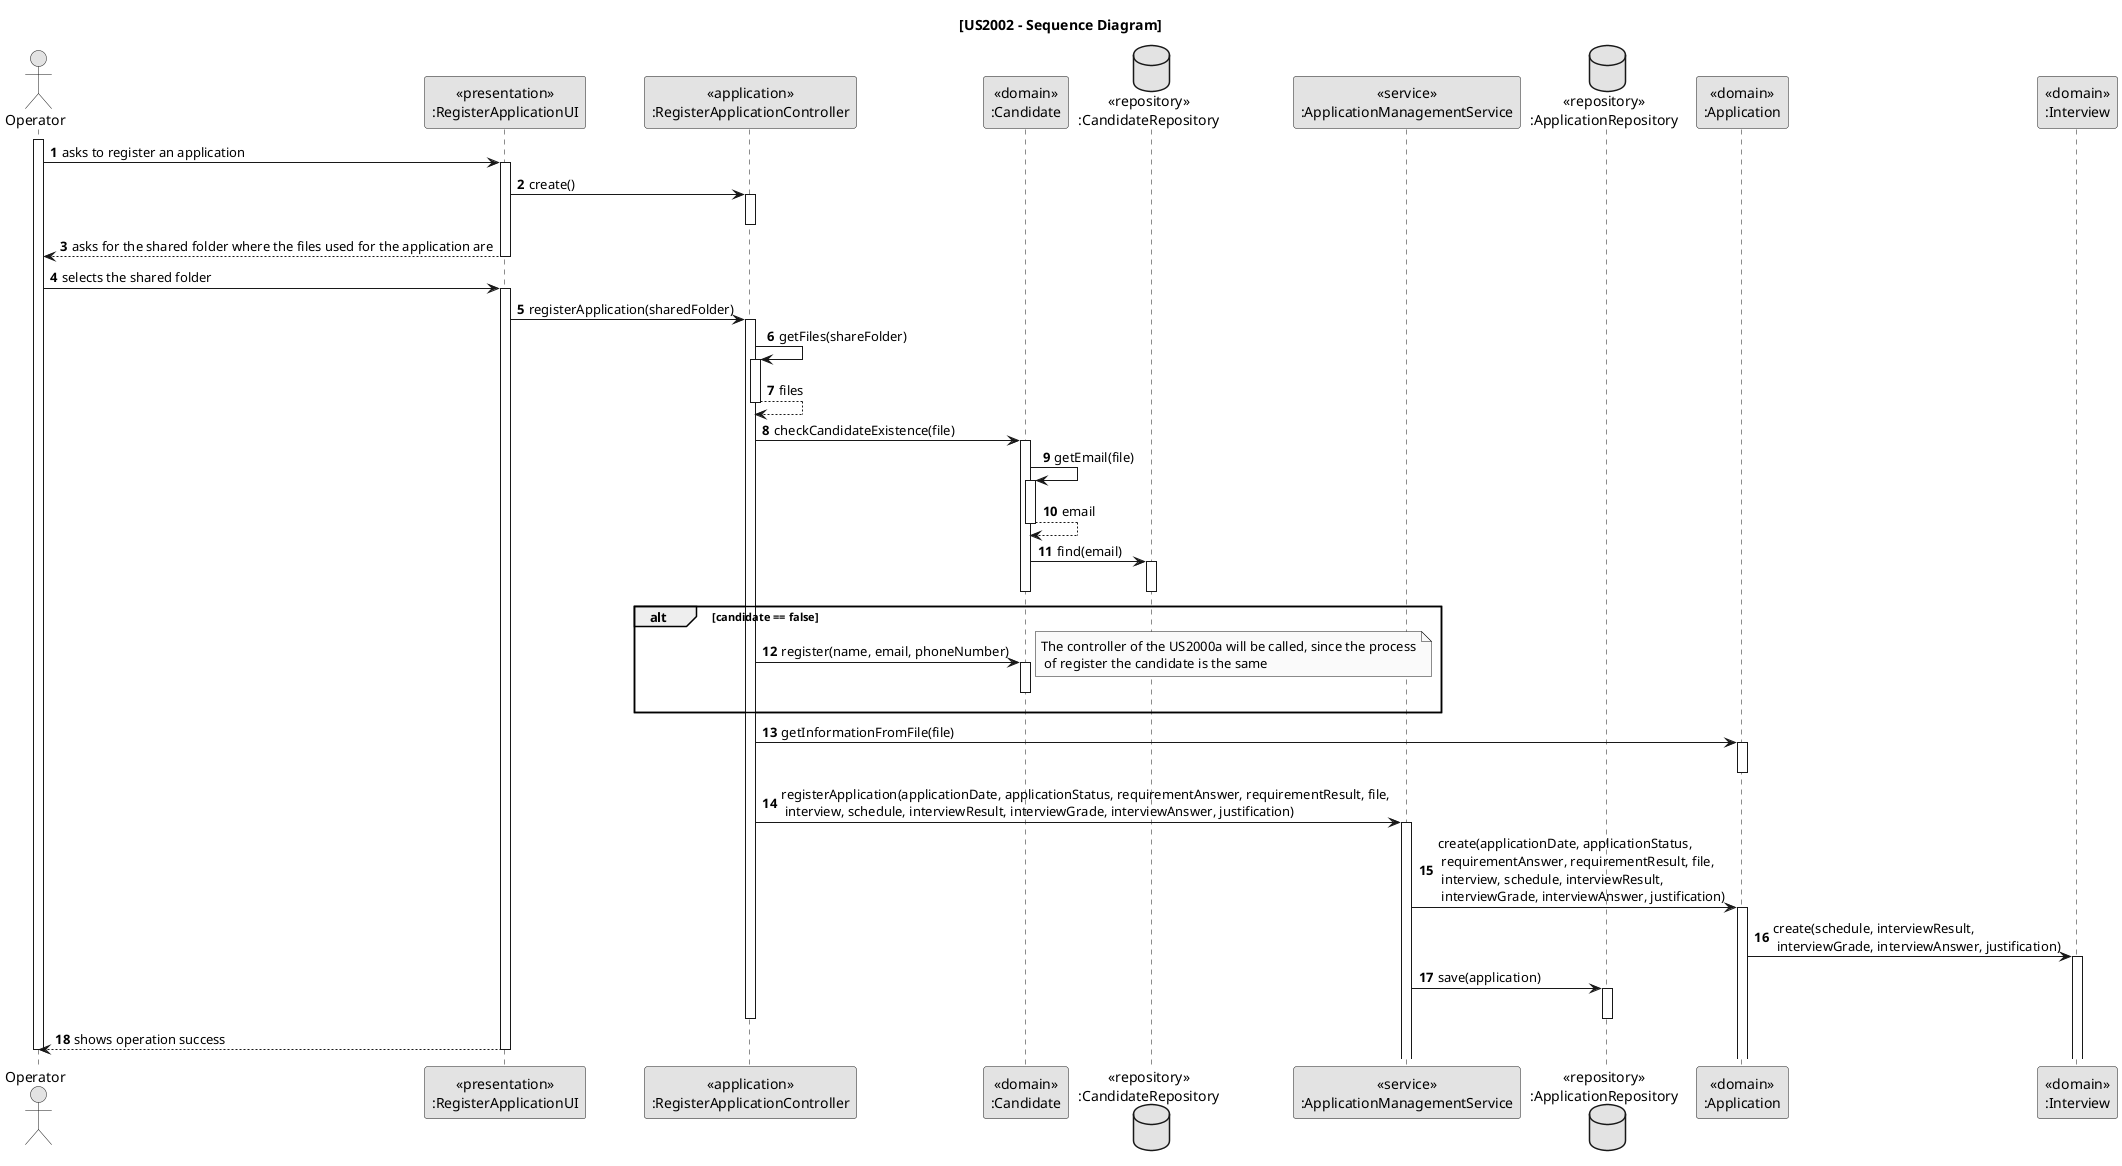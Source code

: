 @startuml US2002_SD

skinparam monochrome true
skinparam packageStyle rectangle
skinparam shadowing false

autonumber

title [US2002 - Sequence Diagram]

actor "Operator" as OP
participant "<<presentation>>\n:RegisterApplicationUI" as UI
participant "<<application>>\n:RegisterApplicationController" as CTRL
participant "<<domain>>\n:Candidate" as Candidate
database "<<repository>>\n:CandidateRepository" as CandidateRepository
participant "<<service>>\n:ApplicationManagementService" as AppManagement
database "<<repository>>\n:ApplicationRepository" as ApplicationRepository
participant "<<domain>>\n:Application" as Application
participant "<<domain>>\n:Interview" as Interview

activate OP

OP -> UI : asks to register an application
activate UI

UI -> CTRL : create()

activate CTRL
deactivate CTRL

UI --> OP : asks for the shared folder where the files used for the application are
deactivate UI

OP -> UI : selects the shared folder
activate UI

UI -> CTRL : registerApplication(sharedFolder)
activate CTRL

CTRL -> CTRL : getFiles(shareFolder)
activate CTRL

CTRL --> CTRL : files
deactivate CTRL

CTRL -> Candidate : checkCandidateExistence(file)
activate Candidate

'Candidate -> Candidate : find(email)
'activate Candidate

Candidate -> Candidate : getEmail(file)
activate Candidate

Candidate --> Candidate : email
deactivate Candidate

Candidate -> CandidateRepository : find(email)
activate CandidateRepository

'CandidateRepository --> Candidate : candidate
deactivate CandidateRepository

'Candidate --> Candidate : candidate
'deactivate Candidate

deactivate Candidate

alt candidate == false


CTRL -> Candidate : register(name, email, phoneNumber)
activate Candidate
deactivate Candidate

'check what to put here for register the candidate and the user

note right: The controller of the US2000a will be called, since the process\n of register the candidate is the same


end alt


'Candidate -> CTRL : candidate
'deactivate Candidate

CTRL -> Application : getInformationFromFile(file)
activate Application


deactivate Application

CTRL -> AppManagement : registerApplication(applicationDate, applicationStatus, requirementAnswer, requirementResult, file,\n interview, schedule, interviewResult, interviewGrade, interviewAnswer, justification)
activate AppManagement

AppManagement -> Application : create(applicationDate, applicationStatus,\n requirementAnswer, requirementResult, file,\n interview, schedule, interviewResult,\n interviewGrade, interviewAnswer, justification)
activate Application

Application -> Interview : create(schedule, interviewResult,\n interviewGrade, interviewAnswer, justification)
activate Interview

AppManagement -> ApplicationRepository : save(application)
activate ApplicationRepository
deactivate ApplicationRepository

'Application -> ApplicationRepository : create(applicationDate, applicationStatus,\n requirementAnswer, requirementResult, file,\n interview, schedule, interviewResult,\n interviewGrade, interviewAnswer, justification)
'activate ApplicationRepository



deactivate CTRL


UI --> OP : shows operation success
deactivate UI


deactivate OP



@enduml

